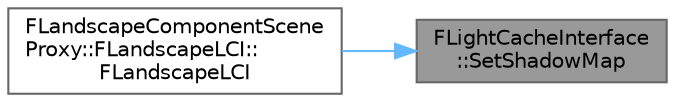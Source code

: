 digraph "FLightCacheInterface::SetShadowMap"
{
 // INTERACTIVE_SVG=YES
 // LATEX_PDF_SIZE
  bgcolor="transparent";
  edge [fontname=Helvetica,fontsize=10,labelfontname=Helvetica,labelfontsize=10];
  node [fontname=Helvetica,fontsize=10,shape=box,height=0.2,width=0.4];
  rankdir="RL";
  Node1 [id="Node000001",label="FLightCacheInterface\l::SetShadowMap",height=0.2,width=0.4,color="gray40", fillcolor="grey60", style="filled", fontcolor="black",tooltip=" "];
  Node1 -> Node2 [id="edge1_Node000001_Node000002",dir="back",color="steelblue1",style="solid",tooltip=" "];
  Node2 [id="Node000002",label="FLandscapeComponentScene\lProxy::FLandscapeLCI::\lFLandscapeLCI",height=0.2,width=0.4,color="grey40", fillcolor="white", style="filled",URL="$d4/da0/classFLandscapeComponentSceneProxy_1_1FLandscapeLCI.html#ab298c202a8a318e3988a071cdb1d0cd3",tooltip="Initialization constructor."];
}
